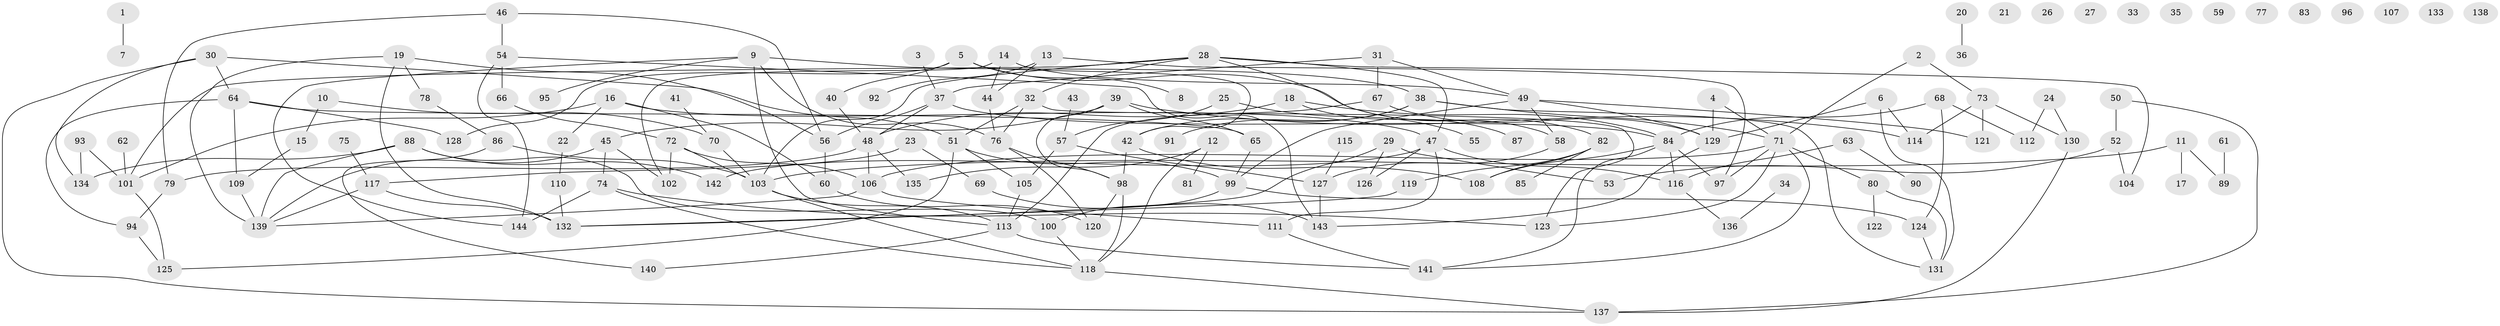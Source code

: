 // coarse degree distribution, {1: 0.15, 2: 0.13, 8: 0.05, 5: 0.1, 6: 0.04, 4: 0.16, 3: 0.19, 0: 0.13, 7: 0.03, 10: 0.01, 9: 0.01}
// Generated by graph-tools (version 1.1) at 2025/23/03/03/25 07:23:25]
// undirected, 144 vertices, 202 edges
graph export_dot {
graph [start="1"]
  node [color=gray90,style=filled];
  1;
  2;
  3;
  4;
  5;
  6;
  7;
  8;
  9;
  10;
  11;
  12;
  13;
  14;
  15;
  16;
  17;
  18;
  19;
  20;
  21;
  22;
  23;
  24;
  25;
  26;
  27;
  28;
  29;
  30;
  31;
  32;
  33;
  34;
  35;
  36;
  37;
  38;
  39;
  40;
  41;
  42;
  43;
  44;
  45;
  46;
  47;
  48;
  49;
  50;
  51;
  52;
  53;
  54;
  55;
  56;
  57;
  58;
  59;
  60;
  61;
  62;
  63;
  64;
  65;
  66;
  67;
  68;
  69;
  70;
  71;
  72;
  73;
  74;
  75;
  76;
  77;
  78;
  79;
  80;
  81;
  82;
  83;
  84;
  85;
  86;
  87;
  88;
  89;
  90;
  91;
  92;
  93;
  94;
  95;
  96;
  97;
  98;
  99;
  100;
  101;
  102;
  103;
  104;
  105;
  106;
  107;
  108;
  109;
  110;
  111;
  112;
  113;
  114;
  115;
  116;
  117;
  118;
  119;
  120;
  121;
  122;
  123;
  124;
  125;
  126;
  127;
  128;
  129;
  130;
  131;
  132;
  133;
  134;
  135;
  136;
  137;
  138;
  139;
  140;
  141;
  142;
  143;
  144;
  1 -- 7;
  2 -- 71;
  2 -- 73;
  3 -- 37;
  4 -- 71;
  4 -- 129;
  5 -- 8;
  5 -- 40;
  5 -- 42;
  5 -- 82;
  5 -- 128;
  6 -- 114;
  6 -- 129;
  6 -- 131;
  9 -- 38;
  9 -- 76;
  9 -- 95;
  9 -- 113;
  9 -- 144;
  10 -- 15;
  10 -- 70;
  11 -- 17;
  11 -- 89;
  11 -- 103;
  12 -- 81;
  12 -- 118;
  12 -- 135;
  13 -- 44;
  13 -- 92;
  13 -- 97;
  14 -- 44;
  14 -- 49;
  14 -- 102;
  15 -- 109;
  16 -- 22;
  16 -- 47;
  16 -- 60;
  16 -- 101;
  18 -- 48;
  18 -- 84;
  18 -- 87;
  19 -- 56;
  19 -- 78;
  19 -- 132;
  19 -- 139;
  20 -- 36;
  22 -- 110;
  23 -- 69;
  23 -- 117;
  24 -- 112;
  24 -- 130;
  25 -- 55;
  25 -- 57;
  28 -- 32;
  28 -- 47;
  28 -- 58;
  28 -- 101;
  28 -- 103;
  28 -- 104;
  29 -- 53;
  29 -- 126;
  29 -- 132;
  30 -- 51;
  30 -- 64;
  30 -- 134;
  30 -- 137;
  31 -- 37;
  31 -- 49;
  31 -- 67;
  32 -- 51;
  32 -- 76;
  32 -- 123;
  34 -- 136;
  37 -- 48;
  37 -- 56;
  37 -- 84;
  38 -- 42;
  38 -- 71;
  38 -- 91;
  38 -- 131;
  39 -- 45;
  39 -- 65;
  39 -- 98;
  39 -- 114;
  40 -- 48;
  41 -- 70;
  42 -- 98;
  42 -- 108;
  43 -- 57;
  44 -- 76;
  45 -- 74;
  45 -- 102;
  45 -- 139;
  46 -- 54;
  46 -- 56;
  46 -- 79;
  47 -- 111;
  47 -- 116;
  47 -- 126;
  47 -- 142;
  48 -- 79;
  48 -- 106;
  48 -- 135;
  49 -- 58;
  49 -- 99;
  49 -- 121;
  49 -- 129;
  50 -- 52;
  50 -- 137;
  51 -- 99;
  51 -- 105;
  51 -- 125;
  52 -- 53;
  52 -- 104;
  54 -- 66;
  54 -- 143;
  54 -- 144;
  56 -- 60;
  57 -- 105;
  57 -- 127;
  58 -- 127;
  60 -- 120;
  61 -- 89;
  62 -- 101;
  63 -- 90;
  63 -- 116;
  64 -- 65;
  64 -- 94;
  64 -- 109;
  64 -- 128;
  65 -- 99;
  66 -- 72;
  67 -- 113;
  67 -- 129;
  68 -- 84;
  68 -- 112;
  68 -- 124;
  69 -- 143;
  70 -- 103;
  71 -- 80;
  71 -- 97;
  71 -- 106;
  71 -- 123;
  71 -- 141;
  72 -- 102;
  72 -- 103;
  72 -- 106;
  73 -- 114;
  73 -- 121;
  73 -- 130;
  74 -- 118;
  74 -- 123;
  74 -- 144;
  75 -- 117;
  76 -- 98;
  76 -- 120;
  78 -- 86;
  79 -- 94;
  80 -- 122;
  80 -- 131;
  82 -- 85;
  82 -- 108;
  82 -- 119;
  84 -- 97;
  84 -- 108;
  84 -- 116;
  84 -- 141;
  86 -- 103;
  86 -- 140;
  88 -- 100;
  88 -- 134;
  88 -- 139;
  88 -- 142;
  93 -- 101;
  93 -- 134;
  94 -- 125;
  98 -- 118;
  98 -- 120;
  99 -- 100;
  99 -- 124;
  100 -- 118;
  101 -- 125;
  103 -- 113;
  103 -- 118;
  105 -- 113;
  106 -- 111;
  106 -- 139;
  109 -- 139;
  110 -- 132;
  111 -- 141;
  113 -- 140;
  113 -- 141;
  115 -- 127;
  116 -- 136;
  117 -- 132;
  117 -- 139;
  118 -- 137;
  119 -- 132;
  124 -- 131;
  127 -- 143;
  129 -- 143;
  130 -- 137;
}
